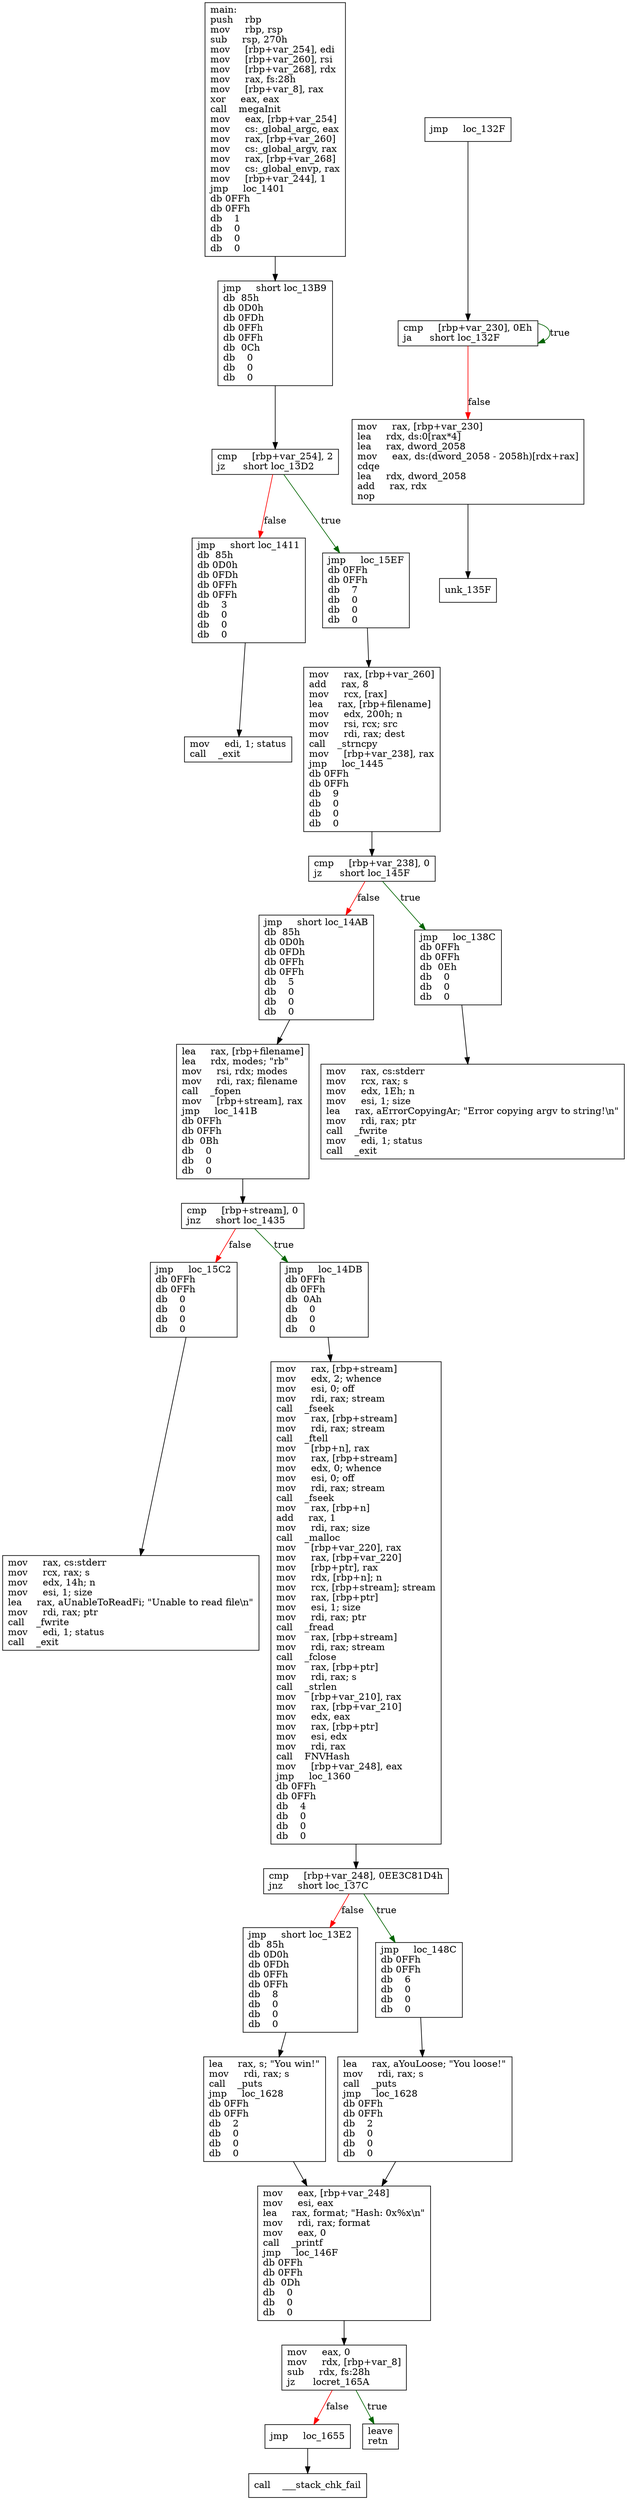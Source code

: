 digraph "main" {
	graph [
	];
	node [
		shape = "box"
	];
	edge [
	];
	"0" [
		label = "main:\lpush    rbp\lmov     rbp, rsp\lsub     rsp, 270h\lmov     [rbp+var_254], edi\lmov     [rbp+var_260], rsi\lmov     [rbp+var_268], rdx\lmov     rax, fs:28h\lmov     [rbp+var_8], rax\lxor     eax, eax\lcall    megaInit\lmov     eax, [rbp+var_254]\lmov     cs:_global_argc, eax\lmov     rax, [rbp+var_260]\lmov     cs:_global_argv, rax\lmov     rax, [rbp+var_268]\lmov     cs:_global_envp, rax\lmov     [rbp+var_244], 1\ljmp     loc_1401\ldb 0FFh\ldb 0FFh\ldb    1\ldb    0\ldb    0\ldb    0\l"
	];
	"1" [
		label = "cmp     [rbp+var_230], 0Eh\lja      short loc_132F\l"
	];
	"2" [
		label = "mov     rax, [rbp+var_230]\llea     rdx, ds:0[rax*4]\llea     rax, dword_2058\lmov     eax, ds:(dword_2058 - 2058h)[rdx+rax]\lcdqe\llea     rdx, dword_2058\ladd     rax, rdx\lnop\l"
	];
	"3" [
		label = "cmp     [rbp+var_248], 0EE3C81D4h\ljnz     short loc_137C\l"
	];
	"4" [
		label = "jmp     short loc_13E2\ldb  85h\ldb 0D0h\ldb 0FDh\ldb 0FFh\ldb 0FFh\ldb    8\ldb    0\ldb    0\ldb    0\l"
	];
	"5" [
		label = "jmp     loc_148C\ldb 0FFh\ldb 0FFh\ldb    6\ldb    0\ldb    0\ldb    0\l"
	];
	"6" [
		label = "mov     rax, cs:stderr\lmov     rcx, rax; s\lmov     edx, 1Eh; n\lmov     esi, 1; size\llea     rax, aErrorCopyingAr; \"Error copying argv to string!\\n\"\lmov     rdi, rax; ptr\lcall    _fwrite\lmov     edi, 1; status\lcall    _exit\l"
	];
	"7" [
		label = "cmp     [rbp+var_254], 2\ljz      short loc_13D2\l"
	];
	"8" [
		label = "jmp     short loc_1411\ldb  85h\ldb 0D0h\ldb 0FDh\ldb 0FFh\ldb 0FFh\ldb    3\ldb    0\ldb    0\ldb    0\l"
	];
	"9" [
		label = "jmp     loc_15EF\ldb 0FFh\ldb 0FFh\ldb    7\ldb    0\ldb    0\ldb    0\l"
	];
	"10" [
		label = "lea     rax, s; \"You win!\"\lmov     rdi, rax; s\lcall    _puts\ljmp     loc_1628\ldb 0FFh\ldb 0FFh\ldb    2\ldb    0\ldb    0\ldb    0\l"
	];
	"11" [
		label = "jmp     short loc_13B9\ldb  85h\ldb 0D0h\ldb 0FDh\ldb 0FFh\ldb 0FFh\ldb  0Ch\ldb    0\ldb    0\ldb    0\l"
	];
	"12" [
		label = "mov     edi, 1; status\lcall    _exit\l"
	];
	"13" [
		label = "cmp     [rbp+stream], 0\ljnz     short loc_1435\l"
	];
	"14" [
		label = "jmp     loc_15C2\ldb 0FFh\ldb 0FFh\ldb    0\ldb    0\ldb    0\ldb    0\l"
	];
	"15" [
		label = "jmp     loc_14DB\ldb 0FFh\ldb 0FFh\ldb  0Ah\ldb    0\ldb    0\ldb    0\l"
	];
	"16" [
		label = "cmp     [rbp+var_238], 0\ljz      short loc_145F\l"
	];
	"17" [
		label = "jmp     short loc_14AB\ldb  85h\ldb 0D0h\ldb 0FDh\ldb 0FFh\ldb 0FFh\ldb    5\ldb    0\ldb    0\ldb    0\l"
	];
	"18" [
		label = "jmp     loc_138C\ldb 0FFh\ldb 0FFh\ldb  0Eh\ldb    0\ldb    0\ldb    0\l"
	];
	"19" [
		label = "mov     eax, 0\lmov     rdx, [rbp+var_8]\lsub     rdx, fs:28h\ljz      locret_165A\l"
	];
	"20" [
		label = "jmp     loc_1655\l"
	];
	"21" [
		label = "lea     rax, aYouLoose; \"You loose!\"\lmov     rdi, rax; s\lcall    _puts\ljmp     loc_1628\ldb 0FFh\ldb 0FFh\ldb    2\ldb    0\ldb    0\ldb    0\l"
	];
	"22" [
		label = "lea     rax, [rbp+filename]\llea     rdx, modes; \"rb\"\lmov     rsi, rdx; modes\lmov     rdi, rax; filename\lcall    _fopen\lmov     [rbp+stream], rax\ljmp     loc_141B\ldb 0FFh\ldb 0FFh\ldb  0Bh\ldb    0\ldb    0\ldb    0\l"
	];
	"23" [
		label = "mov     rax, [rbp+stream]\lmov     edx, 2; whence\lmov     esi, 0; off\lmov     rdi, rax; stream\lcall    _fseek\lmov     rax, [rbp+stream]\lmov     rdi, rax; stream\lcall    _ftell\lmov     [rbp+n], rax\lmov     rax, [rbp+stream]\lmov     edx, 0; whence\lmov     esi, 0; off\lmov     rdi, rax; stream\lcall    _fseek\lmov     rax, [rbp+n]\ladd     rax, 1\lmov     rdi, rax; size\lcall    _malloc\lmov     [rbp+var_220], rax\lmov     rax, [rbp+var_220]\lmov     [rbp+ptr], rax\lmov     rdx, [rbp+n]; n\lmov     rcx, [rbp+stream]; stream\lmov     rax, [rbp+ptr]\lmov     esi, 1; size\lmov     rdi, rax; ptr\lcall    _fread\lmov     rax, [rbp+stream]\lmov     rdi, rax; stream\lcall    _fclose\lmov     rax, [rbp+ptr]\lmov     rdi, rax; s\lcall    _strlen\lmov     [rbp+var_210], rax\lmov     rax, [rbp+var_210]\lmov     edx, eax\lmov     rax, [rbp+ptr]\lmov     esi, edx\lmov     rdi, rax\lcall    FNVHash\lmov     [rbp+var_248], eax\ljmp     loc_1360\ldb 0FFh\ldb 0FFh\ldb    4\ldb    0\ldb    0\ldb    0\l"
	];
	"24" [
		label = "mov     rax, cs:stderr\lmov     rcx, rax; s\lmov     edx, 14h; n\lmov     esi, 1; size\llea     rax, aUnableToReadFi; \"Unable to read file\\n\"\lmov     rdi, rax; ptr\lcall    _fwrite\lmov     edi, 1; status\lcall    _exit\l"
	];
	"25" [
		label = "mov     rax, [rbp+var_260]\ladd     rax, 8\lmov     rcx, [rax]\llea     rax, [rbp+filename]\lmov     edx, 200h; n\lmov     rsi, rcx; src\lmov     rdi, rax; dest\lcall    _strncpy\lmov     [rbp+var_238], rax\ljmp     loc_1445\ldb 0FFh\ldb 0FFh\ldb    9\ldb    0\ldb    0\ldb    0\l"
	];
	"26" [
		label = "mov     eax, [rbp+var_248]\lmov     esi, eax\llea     rax, format; \"Hash: 0x%x\\n\"\lmov     rdi, rax; format\lmov     eax, 0\lcall    _printf\ljmp     loc_146F\ldb 0FFh\ldb 0FFh\ldb  0Dh\ldb    0\ldb    0\ldb    0\l"
	];
	"27" [
		label = "jmp     loc_132F\l"
	];
	"28" [
		label = "call    ___stack_chk_fail\l"
	];
	"29" [
		label = "leave\lretn\l"
	];
	"30" [
		label = "unk_135F\l"
	];
// node 0
	"0" -> "11" [ ];
// node 1
	"1" -> "2" [ label = "false", color = red ];
	"1" -> "1" [ label = "true", color = darkgreen ];
// node 2
	"2" -> "30" [ ];
// node 3
	"3" -> "4" [ label = "false", color = red ];
	"3" -> "5" [ label = "true", color = darkgreen ];
// node 4
	"4" -> "10" [ ];
// node 5
	"5" -> "21" [ ];
// node 6
// node 7
	"7" -> "8" [ label = "false", color = red ];
	"7" -> "9" [ label = "true", color = darkgreen ];
// node 8
	"8" -> "12" [ ];
// node 9
	"9" -> "25" [ ];
// node 10
	"10" -> "26" [ ];
// node 11
	"11" -> "7" [ ];
// node 12
// node 13
	"13" -> "14" [ label = "false", color = red ];
	"13" -> "15" [ label = "true", color = darkgreen ];
// node 14
	"14" -> "24" [ ];
// node 15
	"15" -> "23" [ ];
// node 16
	"16" -> "17" [ label = "false", color = red ];
	"16" -> "18" [ label = "true", color = darkgreen ];
// node 17
	"17" -> "22" [ ];
// node 18
	"18" -> "6" [ ];
// node 19
	"19" -> "20" [ label = "false", color = red ];
	"19" -> "29" [ label = "true", color = darkgreen ];
// node 20
	"20" -> "28" [ ];
// node 21
	"21" -> "26" [ ];
// node 22
	"22" -> "13" [ ];
// node 23
	"23" -> "3" [ ];
// node 24
// node 25
	"25" -> "16" [ ];
// node 26
	"26" -> "19" [ ];
// node 27
	"27" -> "1" [ ];
// node 28
// node 29
// node 30
}
